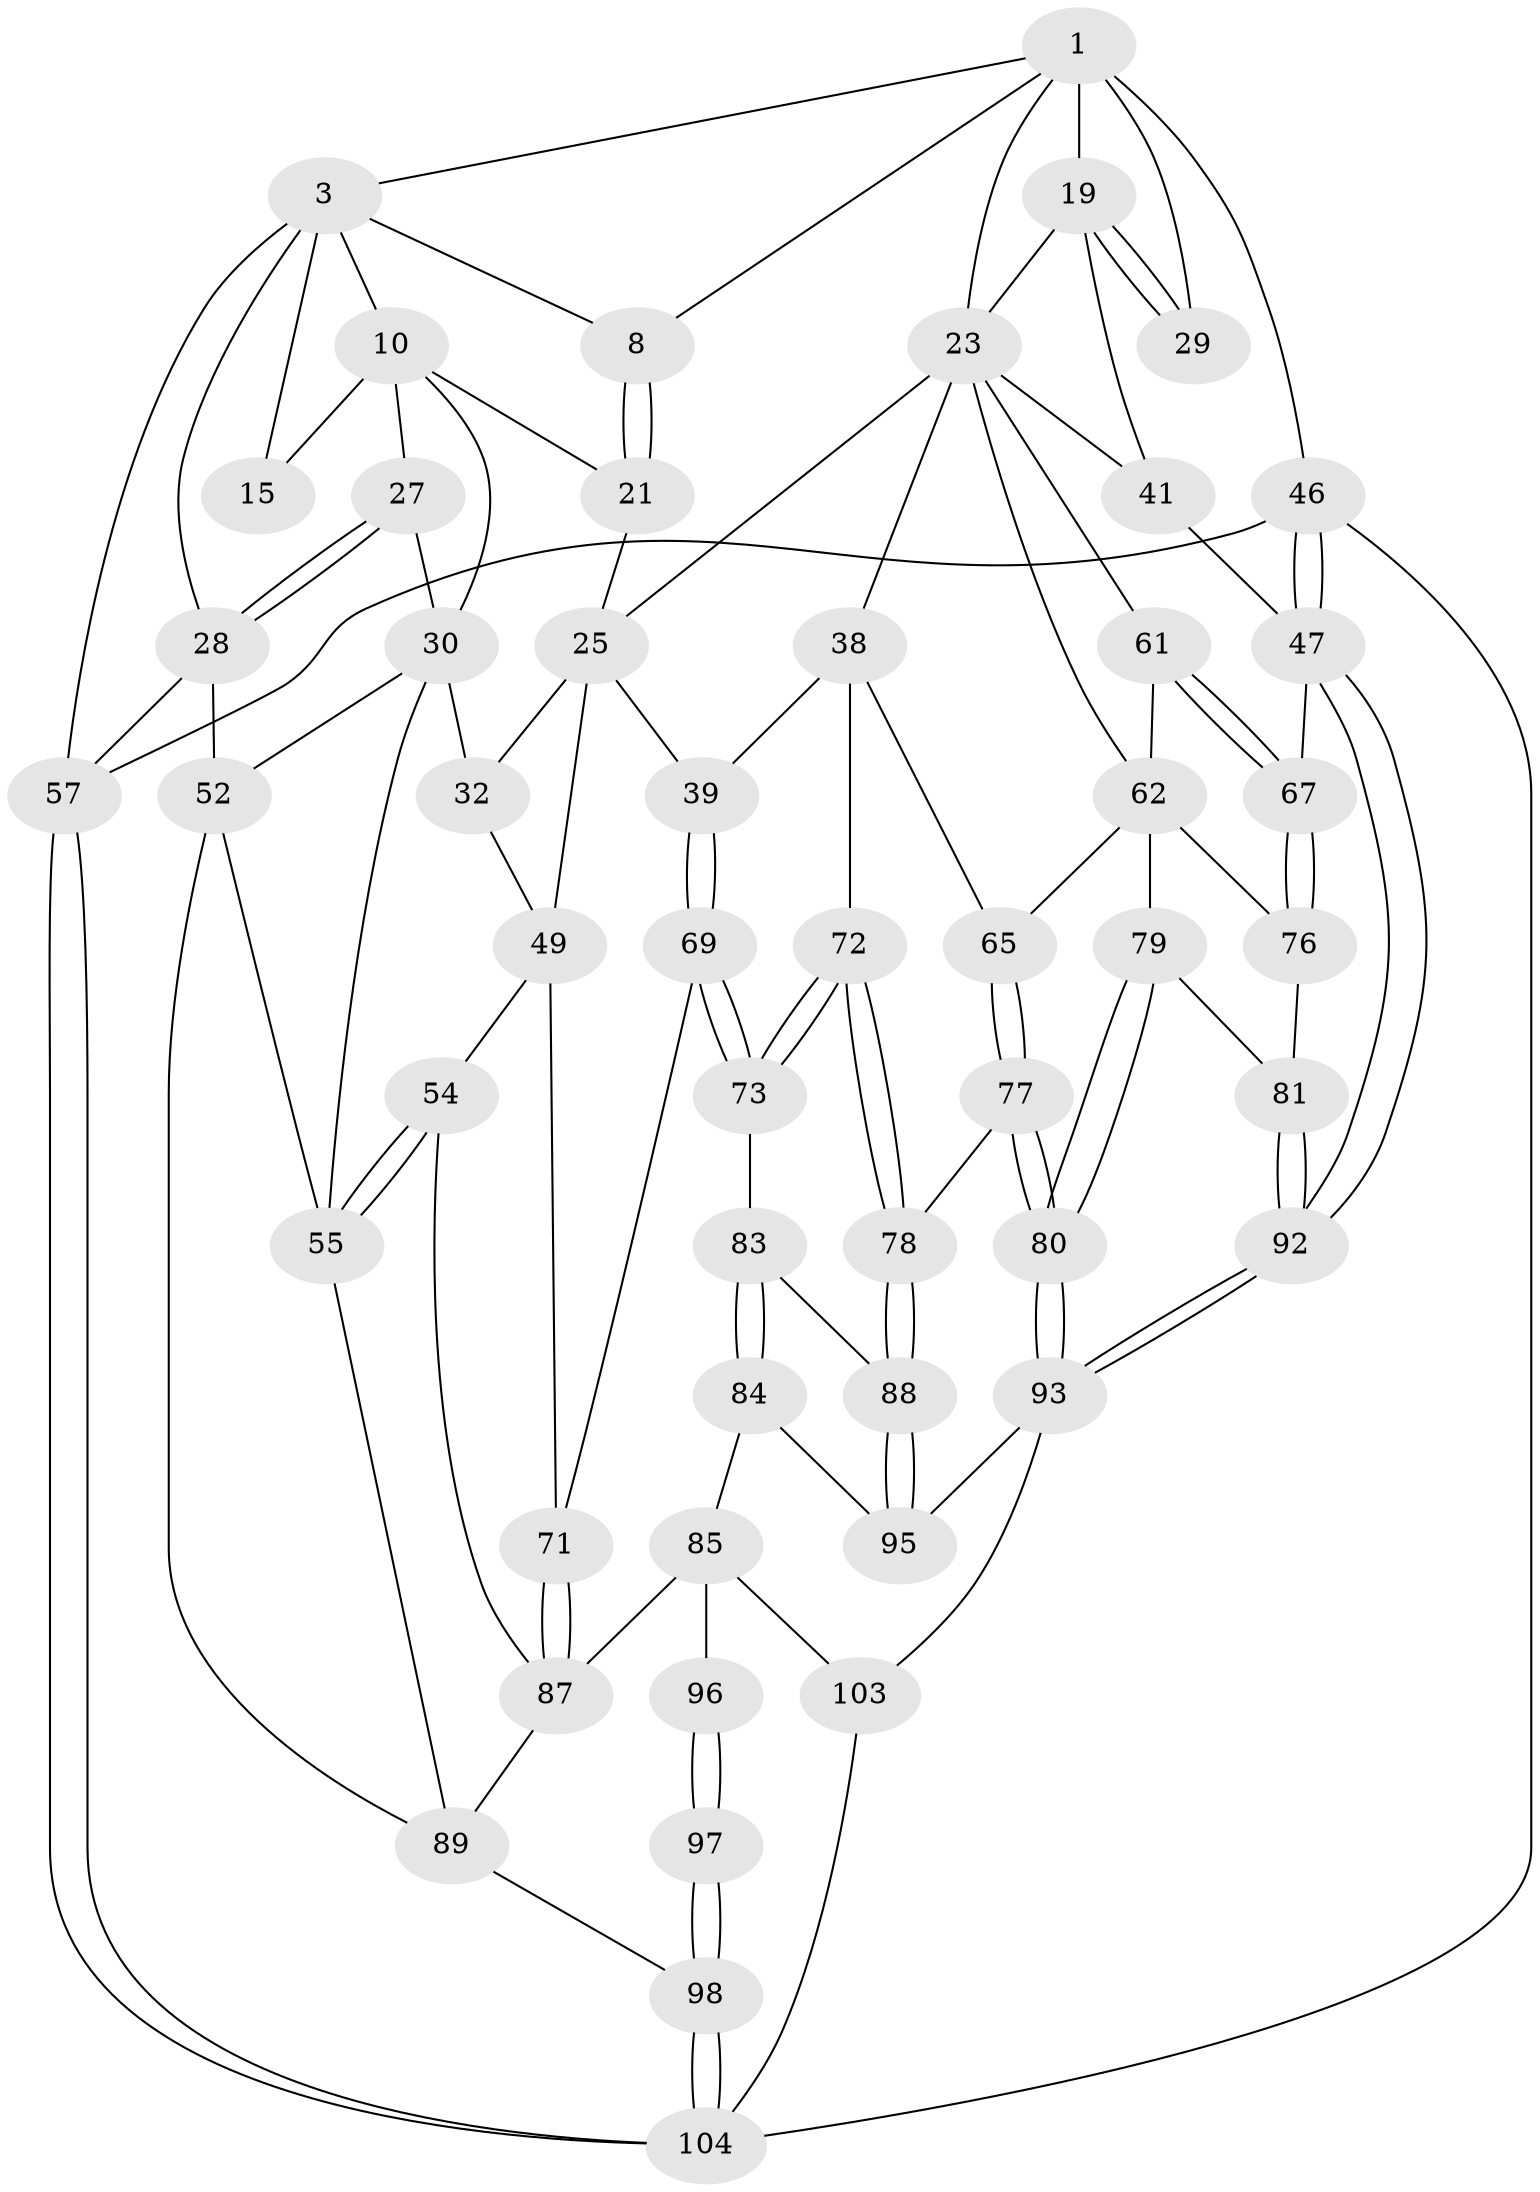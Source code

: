 // original degree distribution, {3: 0.01904761904761905, 6: 0.24761904761904763, 4: 0.2761904761904762, 5: 0.45714285714285713}
// Generated by graph-tools (version 1.1) at 2025/16/03/09/25 04:16:46]
// undirected, 52 vertices, 118 edges
graph export_dot {
graph [start="1"]
  node [color=gray90,style=filled];
  1 [pos="+0.5908481971582162+0",super="+5+2"];
  3 [pos="+0.3876475035282153+0",super="+11+14+4"];
  8 [pos="+0.558513144797283+0.2410227274143413"];
  10 [pos="+0.34863021267622785+0.10421357814118845",super="+16"];
  15 [pos="+0.11151414615201076+0.13109588335064065"];
  19 [pos="+0.8014606955152037+0.23602697119462862",super="+20"];
  21 [pos="+0.4692017851274978+0.3323601306841728"];
  23 [pos="+0.7846736073756646+0.3778450485445824",super="+24+35"];
  25 [pos="+0.6192137284686664+0.43654034153794324",super="+26+40"];
  27 [pos="+0.023633944265058448+0.3593583015343851"];
  28 [pos="+0+0.3687268005948693",super="+53"];
  29 [pos="+1+0.051755026704372244"];
  30 [pos="+0.245702690413848+0.4911327256830365",super="+31"];
  32 [pos="+0.42415892612064937+0.47635997814774456",super="+33"];
  38 [pos="+0.7424757011608482+0.5868723566147431",super="+66"];
  39 [pos="+0.6413648095408677+0.595823747234238"];
  41 [pos="+1+0.3735241848663509"];
  46 [pos="+1+1"];
  47 [pos="+1+1",super="+48"];
  49 [pos="+0.4486648809571131+0.6139041319080514",super="+60+50"];
  52 [pos="+0.10845761631342951+0.5676921300056463",super="+59"];
  54 [pos="+0.2935614517602167+0.7185096707372681"];
  55 [pos="+0.20367856242779891+0.7094529731591925",super="+58"];
  57 [pos="+0+1"];
  61 [pos="+0.9455427741891906+0.6272374462763166"];
  62 [pos="+0.9256625965027684+0.6392850257567693",super="+74+63"];
  65 [pos="+0.8053784758423126+0.685334747369876"];
  67 [pos="+1+0.7070195906592834"];
  69 [pos="+0.6552639313413109+0.6449174267766847",super="+70"];
  71 [pos="+0.5041975206778914+0.729768769130505"];
  72 [pos="+0.7115332583549713+0.7231619464657826"];
  73 [pos="+0.7092819606240282+0.7220724213336628",super="+82"];
  76 [pos="+0.9619410792068983+0.7431821664101645"];
  77 [pos="+0.8039699732782327+0.7689010873205101"];
  78 [pos="+0.7314962770202268+0.7613837694562784"];
  79 [pos="+0.8824652597200772+0.7318291847144421"];
  80 [pos="+0.8155456146785095+0.7771105470312919"];
  81 [pos="+0.9248765522354137+0.7636643746071268"];
  83 [pos="+0.6404368901351624+0.8295812744725849"];
  84 [pos="+0.6095525493281839+0.8519536051482154"];
  85 [pos="+0.5905320893049745+0.8587560662579465",super="+86+99"];
  87 [pos="+0.49872077924470676+0.7377856248548861",super="+90"];
  88 [pos="+0.701426377874401+0.8204919847034076"];
  89 [pos="+0.046102587596183346+0.7762918826167119",super="+91"];
  92 [pos="+0.9197282932147408+0.9202696768566169"];
  93 [pos="+0.8509006272673892+0.894542957827301",super="+94"];
  95 [pos="+0.7392369911525489+0.8679051535621269",super="+101"];
  96 [pos="+0.4750338478003981+0.834612049133126",super="+100"];
  97 [pos="+0.40919532404933606+0.930080478764642"];
  98 [pos="+0.2897506697873809+0.9673241661385247"];
  103 [pos="+0.642276902681079+1"];
  104 [pos="+0.10461768930659027+1",super="+105"];
  1 -- 19 [weight=2];
  1 -- 8;
  1 -- 29;
  1 -- 3;
  1 -- 46;
  1 -- 23;
  3 -- 10 [weight=2];
  3 -- 15 [weight=2];
  3 -- 57;
  3 -- 28;
  3 -- 8;
  8 -- 21;
  8 -- 21;
  10 -- 21;
  10 -- 27;
  10 -- 30;
  10 -- 15;
  19 -- 29 [weight=2];
  19 -- 29;
  19 -- 23;
  19 -- 41;
  21 -- 25;
  23 -- 25;
  23 -- 38;
  23 -- 41;
  23 -- 61;
  23 -- 62;
  25 -- 32 [weight=2];
  25 -- 49 [weight=2];
  25 -- 39;
  27 -- 28;
  27 -- 28;
  27 -- 30;
  28 -- 57;
  28 -- 52 [weight=2];
  30 -- 32;
  30 -- 52;
  30 -- 55;
  32 -- 49;
  38 -- 39;
  38 -- 72;
  38 -- 65;
  39 -- 69;
  39 -- 69;
  41 -- 47;
  46 -- 47;
  46 -- 47;
  46 -- 57;
  46 -- 104;
  47 -- 92;
  47 -- 92;
  47 -- 67;
  49 -- 71;
  49 -- 54;
  52 -- 89;
  52 -- 55;
  54 -- 55;
  54 -- 55;
  54 -- 87;
  55 -- 89;
  57 -- 104;
  57 -- 104;
  61 -- 62;
  61 -- 67;
  61 -- 67;
  62 -- 76;
  62 -- 79;
  62 -- 65;
  65 -- 77;
  65 -- 77;
  67 -- 76;
  67 -- 76;
  69 -- 73 [weight=2];
  69 -- 73;
  69 -- 71;
  71 -- 87;
  71 -- 87;
  72 -- 73;
  72 -- 73;
  72 -- 78;
  72 -- 78;
  73 -- 83;
  76 -- 81;
  77 -- 78;
  77 -- 80;
  77 -- 80;
  78 -- 88;
  78 -- 88;
  79 -- 80;
  79 -- 80;
  79 -- 81;
  80 -- 93;
  80 -- 93;
  81 -- 92;
  81 -- 92;
  83 -- 84;
  83 -- 84;
  83 -- 88;
  84 -- 85;
  84 -- 95;
  85 -- 96 [weight=2];
  85 -- 87;
  85 -- 103;
  87 -- 89;
  88 -- 95;
  88 -- 95;
  89 -- 98;
  92 -- 93;
  92 -- 93;
  93 -- 95 [weight=2];
  93 -- 103;
  96 -- 97 [weight=2];
  96 -- 97;
  97 -- 98;
  97 -- 98;
  98 -- 104;
  98 -- 104;
  103 -- 104;
}
